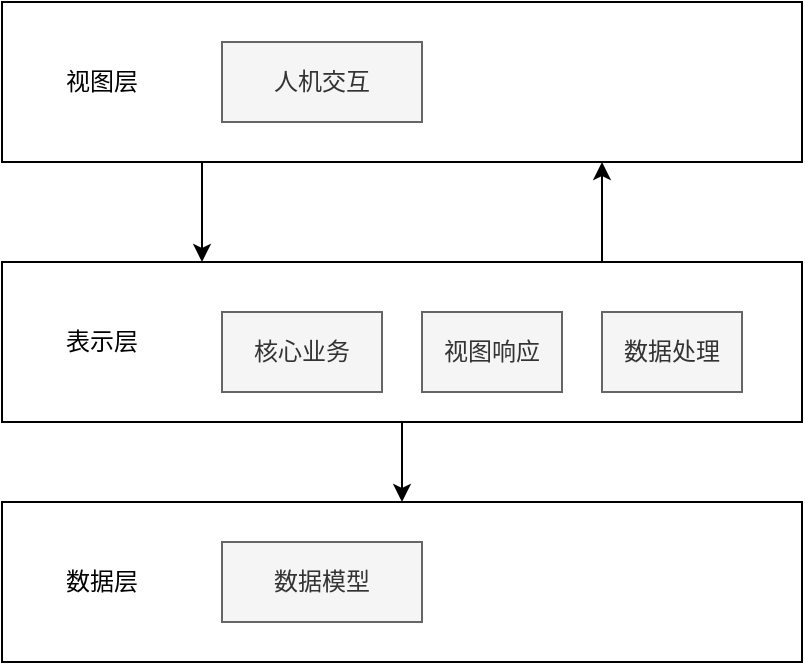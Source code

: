 <mxfile version="20.8.20" type="github">
  <diagram name="第 1 页" id="u4ww8j1_7Hv_Cx-3vxfC">
    <mxGraphModel dx="1434" dy="796" grid="1" gridSize="10" guides="1" tooltips="1" connect="1" arrows="1" fold="1" page="1" pageScale="1" pageWidth="827" pageHeight="1169" math="0" shadow="0">
      <root>
        <mxCell id="0" />
        <mxCell id="1" parent="0" />
        <mxCell id="_6lE9G946ikzvOEoadkW-3" value="" style="whiteSpace=wrap;html=1;align=center;" parent="1" vertex="1">
          <mxGeometry x="140" y="400" width="400" height="80" as="geometry" />
        </mxCell>
        <mxCell id="_6lE9G946ikzvOEoadkW-4" value="数据层" style="text;html=1;strokeColor=none;fillColor=none;align=center;verticalAlign=middle;whiteSpace=wrap;rounded=0;" parent="1" vertex="1">
          <mxGeometry x="160" y="425" width="60" height="30" as="geometry" />
        </mxCell>
        <mxCell id="_6lE9G946ikzvOEoadkW-5" value="数据模型" style="whiteSpace=wrap;html=1;align=center;fillColor=#f5f5f5;fontColor=#333333;strokeColor=#666666;" parent="1" vertex="1">
          <mxGeometry x="250" y="420" width="100" height="40" as="geometry" />
        </mxCell>
        <mxCell id="_6lE9G946ikzvOEoadkW-19" style="edgeStyle=orthogonalEdgeStyle;rounded=0;orthogonalLoop=1;jettySize=auto;html=1;exitX=0.5;exitY=1;exitDx=0;exitDy=0;entryX=0.5;entryY=0;entryDx=0;entryDy=0;" parent="1" source="_6lE9G946ikzvOEoadkW-8" target="_6lE9G946ikzvOEoadkW-3" edge="1">
          <mxGeometry relative="1" as="geometry" />
        </mxCell>
        <mxCell id="_6lE9G946ikzvOEoadkW-20" style="edgeStyle=orthogonalEdgeStyle;rounded=0;orthogonalLoop=1;jettySize=auto;html=1;exitX=0.75;exitY=0;exitDx=0;exitDy=0;entryX=0.75;entryY=1;entryDx=0;entryDy=0;" parent="1" source="_6lE9G946ikzvOEoadkW-8" target="_6lE9G946ikzvOEoadkW-13" edge="1">
          <mxGeometry relative="1" as="geometry" />
        </mxCell>
        <mxCell id="_6lE9G946ikzvOEoadkW-8" value="" style="whiteSpace=wrap;html=1;align=center;" parent="1" vertex="1">
          <mxGeometry x="140" y="280" width="400" height="80" as="geometry" />
        </mxCell>
        <mxCell id="_6lE9G946ikzvOEoadkW-9" value="表示层" style="text;html=1;strokeColor=none;fillColor=none;align=center;verticalAlign=middle;whiteSpace=wrap;rounded=0;" parent="1" vertex="1">
          <mxGeometry x="160" y="305" width="60" height="30" as="geometry" />
        </mxCell>
        <mxCell id="_6lE9G946ikzvOEoadkW-11" value="核心业务" style="whiteSpace=wrap;html=1;align=center;fillColor=#f5f5f5;fontColor=#333333;strokeColor=#666666;" parent="1" vertex="1">
          <mxGeometry x="250" y="305" width="80" height="40" as="geometry" />
        </mxCell>
        <mxCell id="_6lE9G946ikzvOEoadkW-17" style="edgeStyle=orthogonalEdgeStyle;rounded=0;orthogonalLoop=1;jettySize=auto;html=1;exitX=0.25;exitY=1;exitDx=0;exitDy=0;entryX=0.25;entryY=0;entryDx=0;entryDy=0;" parent="1" source="_6lE9G946ikzvOEoadkW-13" target="_6lE9G946ikzvOEoadkW-8" edge="1">
          <mxGeometry relative="1" as="geometry" />
        </mxCell>
        <mxCell id="_6lE9G946ikzvOEoadkW-13" value="" style="whiteSpace=wrap;html=1;align=center;" parent="1" vertex="1">
          <mxGeometry x="140" y="150" width="400" height="80" as="geometry" />
        </mxCell>
        <mxCell id="_6lE9G946ikzvOEoadkW-14" value="视图层" style="text;html=1;strokeColor=none;fillColor=none;align=center;verticalAlign=middle;whiteSpace=wrap;rounded=0;" parent="1" vertex="1">
          <mxGeometry x="160" y="175" width="60" height="30" as="geometry" />
        </mxCell>
        <mxCell id="_6lE9G946ikzvOEoadkW-15" value="人机交互" style="whiteSpace=wrap;html=1;align=center;fillColor=#f5f5f5;fontColor=#333333;strokeColor=#666666;" parent="1" vertex="1">
          <mxGeometry x="250" y="170" width="100" height="40" as="geometry" />
        </mxCell>
        <mxCell id="_6lE9G946ikzvOEoadkW-16" value="视图响应" style="whiteSpace=wrap;html=1;align=center;fillColor=#f5f5f5;fontColor=#333333;strokeColor=#666666;" parent="1" vertex="1">
          <mxGeometry x="350" y="305" width="70" height="40" as="geometry" />
        </mxCell>
        <mxCell id="8aq0t9ql4RDKHU-vQs6J-1" value="数据处理" style="whiteSpace=wrap;html=1;align=center;fillColor=#f5f5f5;fontColor=#333333;strokeColor=#666666;" vertex="1" parent="1">
          <mxGeometry x="440" y="305" width="70" height="40" as="geometry" />
        </mxCell>
      </root>
    </mxGraphModel>
  </diagram>
</mxfile>
